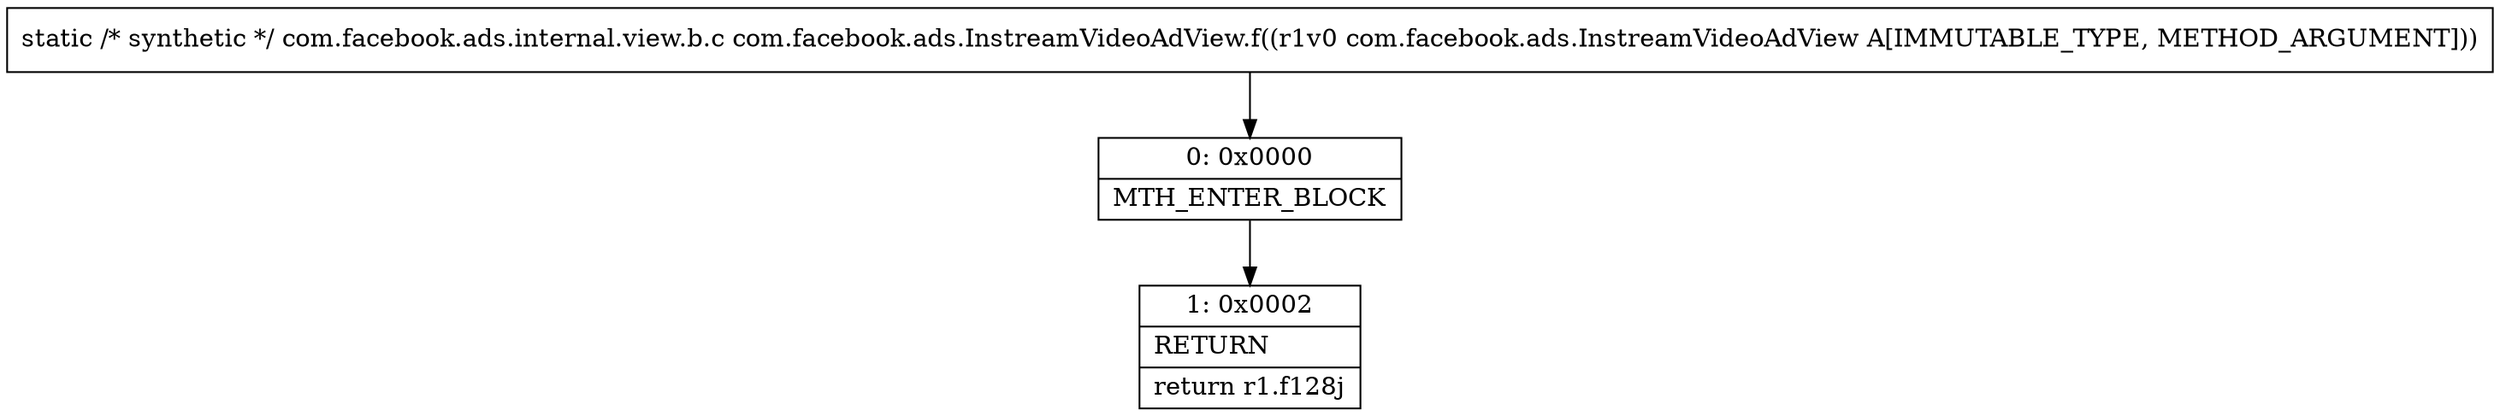 digraph "CFG forcom.facebook.ads.InstreamVideoAdView.f(Lcom\/facebook\/ads\/InstreamVideoAdView;)Lcom\/facebook\/ads\/internal\/view\/b\/c;" {
Node_0 [shape=record,label="{0\:\ 0x0000|MTH_ENTER_BLOCK\l}"];
Node_1 [shape=record,label="{1\:\ 0x0002|RETURN\l|return r1.f128j\l}"];
MethodNode[shape=record,label="{static \/* synthetic *\/ com.facebook.ads.internal.view.b.c com.facebook.ads.InstreamVideoAdView.f((r1v0 com.facebook.ads.InstreamVideoAdView A[IMMUTABLE_TYPE, METHOD_ARGUMENT])) }"];
MethodNode -> Node_0;
Node_0 -> Node_1;
}

